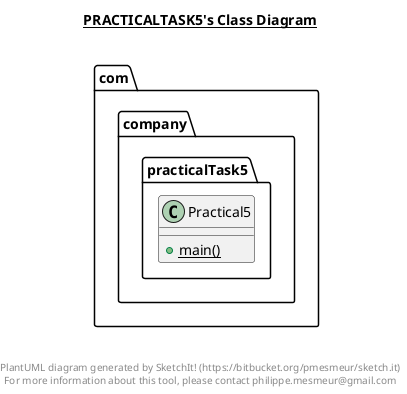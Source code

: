 @startuml

title __PRACTICALTASK5's Class Diagram__\n

  namespace com.company.practicalTask5 {
    class com.company.practicalTask5.Practical5 {
        {static} + main()
    }
  }
  



right footer


PlantUML diagram generated by SketchIt! (https://bitbucket.org/pmesmeur/sketch.it)
For more information about this tool, please contact philippe.mesmeur@gmail.com
endfooter

@enduml
